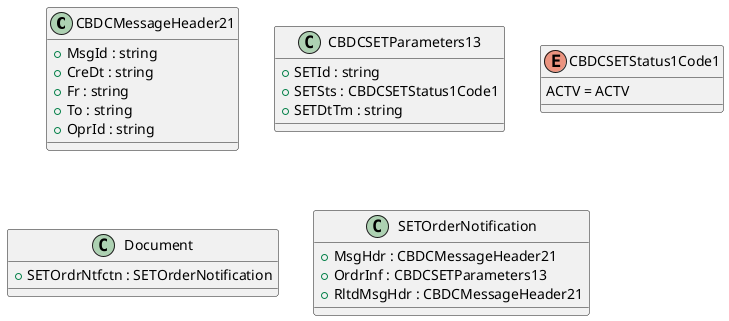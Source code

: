 @startuml

class CBDCMessageHeader21 {
    +MsgId : string
    +CreDt : string
    +Fr : string
    +To : string
    +OprId : string
}
class CBDCSETParameters13 {
    +SETId : string
    +SETSts : CBDCSETStatus1Code1
    +SETDtTm : string
}
enum CBDCSETStatus1Code1 {
    ACTV = ACTV
}
class Document {
    +SETOrdrNtfctn : SETOrderNotification
}
class SETOrderNotification {
    +MsgHdr : CBDCMessageHeader21
    +OrdrInf : CBDCSETParameters13
    +RltdMsgHdr : CBDCMessageHeader21
}

@enduml
